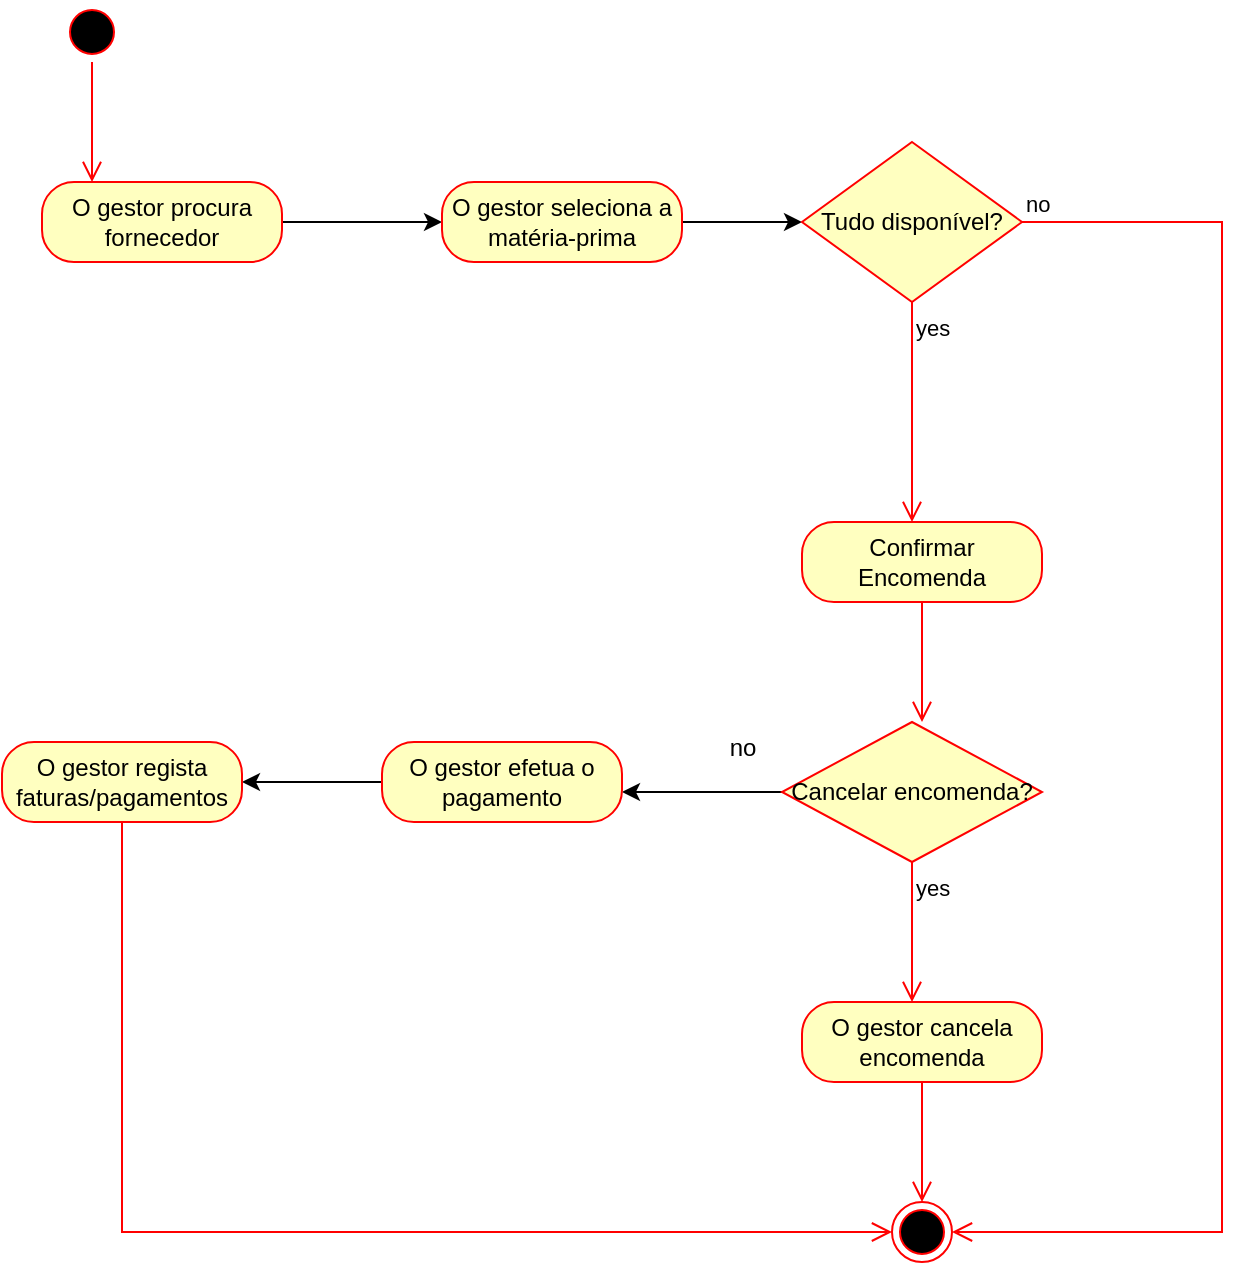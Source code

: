 <mxfile version="22.0.3" type="device">
  <diagram name="Página-1" id="OHVuKhC_8wTI32MuYZ8A">
    <mxGraphModel dx="925" dy="817" grid="1" gridSize="10" guides="1" tooltips="1" connect="1" arrows="1" fold="1" page="1" pageScale="1" pageWidth="827" pageHeight="1169" math="0" shadow="0">
      <root>
        <mxCell id="0" />
        <mxCell id="1" parent="0" />
        <mxCell id="EadPF1lnOpNTntjsLozo-1" value="" style="ellipse;html=1;shape=startState;fillColor=#000000;strokeColor=#ff0000;" vertex="1" parent="1">
          <mxGeometry x="70" y="140" width="30" height="30" as="geometry" />
        </mxCell>
        <mxCell id="EadPF1lnOpNTntjsLozo-2" value="" style="edgeStyle=orthogonalEdgeStyle;html=1;verticalAlign=bottom;endArrow=open;endSize=8;strokeColor=#ff0000;rounded=0;" edge="1" source="EadPF1lnOpNTntjsLozo-1" parent="1">
          <mxGeometry relative="1" as="geometry">
            <mxPoint x="85" y="230" as="targetPoint" />
          </mxGeometry>
        </mxCell>
        <mxCell id="EadPF1lnOpNTntjsLozo-7" value="" style="edgeStyle=orthogonalEdgeStyle;rounded=0;orthogonalLoop=1;jettySize=auto;html=1;" edge="1" parent="1" source="EadPF1lnOpNTntjsLozo-3" target="EadPF1lnOpNTntjsLozo-6">
          <mxGeometry relative="1" as="geometry" />
        </mxCell>
        <mxCell id="EadPF1lnOpNTntjsLozo-3" value="O gestor procura fornecedor&lt;br&gt;" style="rounded=1;whiteSpace=wrap;html=1;arcSize=40;fontColor=#000000;fillColor=#ffffc0;strokeColor=#ff0000;" vertex="1" parent="1">
          <mxGeometry x="60" y="230" width="120" height="40" as="geometry" />
        </mxCell>
        <mxCell id="EadPF1lnOpNTntjsLozo-9" value="" style="edgeStyle=orthogonalEdgeStyle;rounded=0;orthogonalLoop=1;jettySize=auto;html=1;" edge="1" parent="1" source="EadPF1lnOpNTntjsLozo-6" target="EadPF1lnOpNTntjsLozo-10">
          <mxGeometry relative="1" as="geometry">
            <mxPoint x="480" y="250" as="targetPoint" />
          </mxGeometry>
        </mxCell>
        <mxCell id="EadPF1lnOpNTntjsLozo-6" value="O gestor seleciona a matéria-prima" style="rounded=1;whiteSpace=wrap;html=1;arcSize=40;fontColor=#000000;fillColor=#ffffc0;strokeColor=#ff0000;" vertex="1" parent="1">
          <mxGeometry x="260" y="230" width="120" height="40" as="geometry" />
        </mxCell>
        <mxCell id="EadPF1lnOpNTntjsLozo-10" value="Tudo disponível?" style="rhombus;whiteSpace=wrap;html=1;fontColor=#000000;fillColor=#ffffc0;strokeColor=#ff0000;" vertex="1" parent="1">
          <mxGeometry x="440" y="210" width="110" height="80" as="geometry" />
        </mxCell>
        <mxCell id="EadPF1lnOpNTntjsLozo-11" value="no" style="edgeStyle=orthogonalEdgeStyle;html=1;align=left;verticalAlign=bottom;endArrow=open;endSize=8;strokeColor=#ff0000;rounded=0;entryX=1;entryY=0.5;entryDx=0;entryDy=0;" edge="1" source="EadPF1lnOpNTntjsLozo-10" parent="1" target="EadPF1lnOpNTntjsLozo-14">
          <mxGeometry x="-1" relative="1" as="geometry">
            <mxPoint x="720" y="250" as="targetPoint" />
            <Array as="points">
              <mxPoint x="650" y="250" />
              <mxPoint x="650" y="755" />
            </Array>
          </mxGeometry>
        </mxCell>
        <mxCell id="EadPF1lnOpNTntjsLozo-12" value="yes" style="edgeStyle=orthogonalEdgeStyle;html=1;align=left;verticalAlign=top;endArrow=open;endSize=8;strokeColor=#ff0000;rounded=0;" edge="1" source="EadPF1lnOpNTntjsLozo-10" parent="1">
          <mxGeometry x="-1" relative="1" as="geometry">
            <mxPoint x="495" y="400" as="targetPoint" />
          </mxGeometry>
        </mxCell>
        <mxCell id="EadPF1lnOpNTntjsLozo-14" value="" style="ellipse;html=1;shape=endState;fillColor=#000000;strokeColor=#ff0000;" vertex="1" parent="1">
          <mxGeometry x="485" y="740" width="30" height="30" as="geometry" />
        </mxCell>
        <mxCell id="EadPF1lnOpNTntjsLozo-15" value="Confirmar Encomenda" style="rounded=1;whiteSpace=wrap;html=1;arcSize=40;fontColor=#000000;fillColor=#ffffc0;strokeColor=#ff0000;" vertex="1" parent="1">
          <mxGeometry x="440" y="400" width="120" height="40" as="geometry" />
        </mxCell>
        <mxCell id="EadPF1lnOpNTntjsLozo-16" value="" style="edgeStyle=orthogonalEdgeStyle;html=1;verticalAlign=bottom;endArrow=open;endSize=8;strokeColor=#ff0000;rounded=0;" edge="1" source="EadPF1lnOpNTntjsLozo-15" parent="1">
          <mxGeometry relative="1" as="geometry">
            <mxPoint x="500" y="500" as="targetPoint" />
          </mxGeometry>
        </mxCell>
        <mxCell id="EadPF1lnOpNTntjsLozo-25" style="edgeStyle=orthogonalEdgeStyle;rounded=0;orthogonalLoop=1;jettySize=auto;html=1;" edge="1" parent="1" source="EadPF1lnOpNTntjsLozo-17">
          <mxGeometry relative="1" as="geometry">
            <mxPoint x="350" y="535" as="targetPoint" />
          </mxGeometry>
        </mxCell>
        <mxCell id="EadPF1lnOpNTntjsLozo-17" value="Cancelar encomenda?" style="rhombus;whiteSpace=wrap;html=1;fontColor=#000000;fillColor=#ffffc0;strokeColor=#ff0000;" vertex="1" parent="1">
          <mxGeometry x="430" y="500" width="130" height="70" as="geometry" />
        </mxCell>
        <mxCell id="EadPF1lnOpNTntjsLozo-19" value="yes" style="edgeStyle=orthogonalEdgeStyle;html=1;align=left;verticalAlign=top;endArrow=open;endSize=8;strokeColor=#ff0000;rounded=0;" edge="1" source="EadPF1lnOpNTntjsLozo-17" parent="1">
          <mxGeometry x="-1" relative="1" as="geometry">
            <mxPoint x="495" y="640" as="targetPoint" />
          </mxGeometry>
        </mxCell>
        <mxCell id="EadPF1lnOpNTntjsLozo-20" value="O gestor cancela encomenda" style="rounded=1;whiteSpace=wrap;html=1;arcSize=40;fontColor=#000000;fillColor=#ffffc0;strokeColor=#ff0000;" vertex="1" parent="1">
          <mxGeometry x="440" y="640" width="120" height="40" as="geometry" />
        </mxCell>
        <mxCell id="EadPF1lnOpNTntjsLozo-21" value="" style="edgeStyle=orthogonalEdgeStyle;html=1;verticalAlign=bottom;endArrow=open;endSize=8;strokeColor=#ff0000;rounded=0;" edge="1" source="EadPF1lnOpNTntjsLozo-20" parent="1">
          <mxGeometry relative="1" as="geometry">
            <mxPoint x="500" y="740" as="targetPoint" />
          </mxGeometry>
        </mxCell>
        <mxCell id="EadPF1lnOpNTntjsLozo-26" value="no" style="text;html=1;align=center;verticalAlign=middle;resizable=0;points=[];autosize=1;strokeColor=none;fillColor=none;" vertex="1" parent="1">
          <mxGeometry x="390" y="498" width="40" height="30" as="geometry" />
        </mxCell>
        <mxCell id="EadPF1lnOpNTntjsLozo-31" style="edgeStyle=orthogonalEdgeStyle;rounded=0;orthogonalLoop=1;jettySize=auto;html=1;entryX=1;entryY=0.5;entryDx=0;entryDy=0;" edge="1" parent="1" source="EadPF1lnOpNTntjsLozo-27" target="EadPF1lnOpNTntjsLozo-29">
          <mxGeometry relative="1" as="geometry" />
        </mxCell>
        <mxCell id="EadPF1lnOpNTntjsLozo-27" value="O gestor efetua o pagamento" style="rounded=1;whiteSpace=wrap;html=1;arcSize=40;fontColor=#000000;fillColor=#ffffc0;strokeColor=#ff0000;" vertex="1" parent="1">
          <mxGeometry x="230" y="510" width="120" height="40" as="geometry" />
        </mxCell>
        <mxCell id="EadPF1lnOpNTntjsLozo-29" value="O gestor regista faturas/pagamentos" style="rounded=1;whiteSpace=wrap;html=1;arcSize=40;fontColor=#000000;fillColor=#ffffc0;strokeColor=#ff0000;" vertex="1" parent="1">
          <mxGeometry x="40" y="510" width="120" height="40" as="geometry" />
        </mxCell>
        <mxCell id="EadPF1lnOpNTntjsLozo-30" value="" style="edgeStyle=orthogonalEdgeStyle;html=1;verticalAlign=bottom;endArrow=open;endSize=8;strokeColor=#ff0000;rounded=0;entryX=0;entryY=0.5;entryDx=0;entryDy=0;" edge="1" source="EadPF1lnOpNTntjsLozo-29" parent="1" target="EadPF1lnOpNTntjsLozo-14">
          <mxGeometry relative="1" as="geometry">
            <mxPoint x="100" y="610" as="targetPoint" />
            <Array as="points">
              <mxPoint x="100" y="755" />
            </Array>
          </mxGeometry>
        </mxCell>
      </root>
    </mxGraphModel>
  </diagram>
</mxfile>
